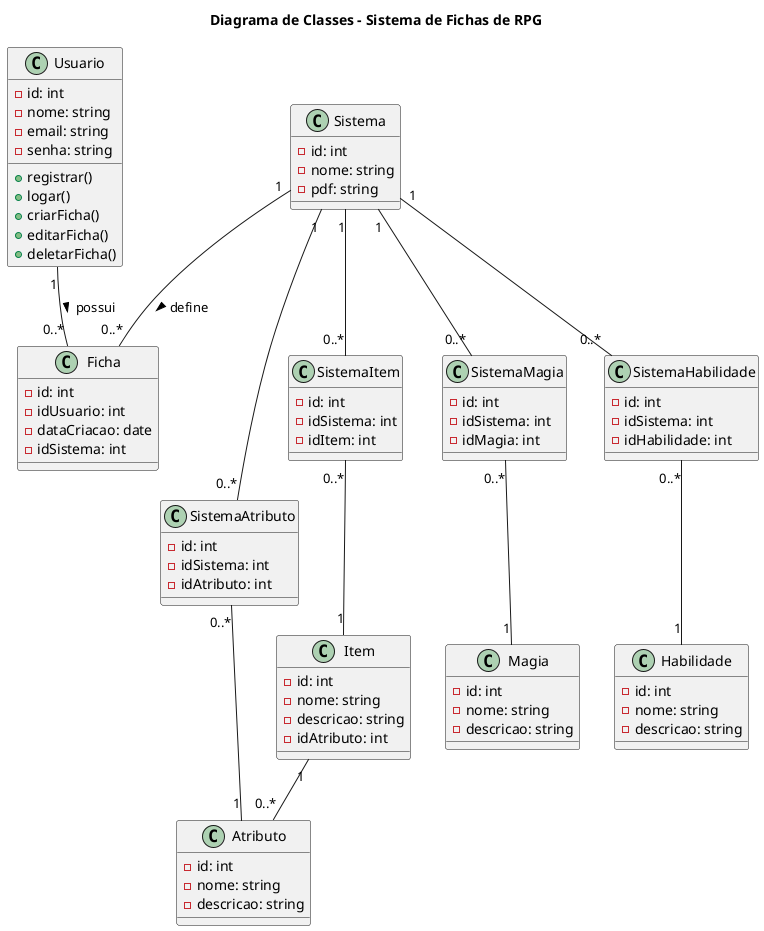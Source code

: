 @startuml

title Diagrama de Classes - Sistema de Fichas de RPG

' Agrupamento de classes de usuário e ficha
class Usuario {
  - id: int
  - nome: string
  - email: string
  - senha: string
  + registrar()
  + logar()
  + criarFicha()
  + editarFicha()
  + deletarFicha()
}

class Ficha {
  - id: int
  - idUsuario: int
  - dataCriacao: date
  - idSistema: int
}

' Agrupamento de classes de sistema e características
class Sistema {
  - id: int
  - nome: string
  - pdf: string
}

class Atributo {
  - id: int
  - nome: string
  - descricao: string
}

class Item {
  - id: int
  - nome: string
  - descricao: string
  -idAtributo: int
}

class Magia {
  - id: int
  - nome: string
  - descricao: string
}

class Habilidade {
  - id: int
  - nome: string
  - descricao: string
}

' Agrupamento de classes de associação
class SistemaAtributo {
  - id: int
  - idSistema: int
  - idAtributo: int
}

class SistemaItem {
  - id: int
  - idSistema: int
  - idItem: int
}

class SistemaMagia {
  - id: int
  - idSistema: int
  - idMagia: int
}

class SistemaHabilidade {
  - id: int
  - idSistema: int
  - idHabilidade: int
}

' Definição das relações
Usuario "1" -- "0..*" Ficha : possui >
Sistema "1" -- "0..*" Ficha : define >

' Relacionamentos entre Sistema e as classes de características (via classes de associação)
Sistema "1" -- "0..*" SistemaAtributo
SistemaAtributo "0..*" -- "1" Atributo

Sistema "1" -- "0..*" SistemaItem
SistemaItem "0..*" -- "1" Item

Sistema "1" -- "0..*" SistemaMagia
SistemaMagia "0..*" -- "1" Magia

Sistema "1" -- "0..*" SistemaHabilidade
SistemaHabilidade "0..*" -- "1" Habilidade
Item "1" -- "0..*" Atributo

@enduml